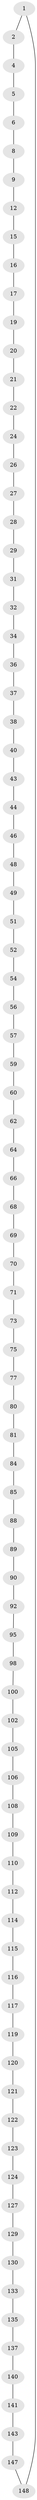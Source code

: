 // original degree distribution, {2: 1.0}
// Generated by graph-tools (version 1.1) at 2025/20/03/04/25 18:20:09]
// undirected, 88 vertices, 88 edges
graph export_dot {
graph [start="1"]
  node [color=gray90,style=filled];
  1;
  2 [super="+3"];
  4;
  5;
  6 [super="+7"];
  8;
  9 [super="+10"];
  12 [super="+13"];
  15;
  16;
  17 [super="+18"];
  19;
  20;
  21;
  22 [super="+23"];
  24 [super="+25"];
  26;
  27;
  28;
  29 [super="+30"];
  31;
  32 [super="+33"];
  34 [super="+35"];
  36;
  37;
  38 [super="+39"];
  40 [super="+41"];
  43;
  44 [super="+45"];
  46 [super="+47"];
  48;
  49 [super="+50"];
  51;
  52 [super="+53"];
  54 [super="+55"];
  56;
  57 [super="+58"];
  59;
  60 [super="+61"];
  62 [super="+63"];
  64 [super="+65"];
  66 [super="+67"];
  68;
  69;
  70;
  71 [super="+72"];
  73 [super="+74"];
  75 [super="+76"];
  77 [super="+78"];
  80;
  81 [super="+82"];
  84;
  85 [super="+86"];
  88;
  89;
  90 [super="+91"];
  92 [super="+93"];
  95 [super="+96"];
  98 [super="+99"];
  100 [super="+101"];
  102 [super="+103"];
  105;
  106 [super="+107"];
  108;
  109;
  110 [super="+111"];
  112 [super="+113"];
  114;
  115;
  116;
  117 [super="+118"];
  119;
  120;
  121;
  122;
  123;
  124 [super="+125"];
  127 [super="+128"];
  129;
  130 [super="+131"];
  133 [super="+134"];
  135 [super="+136"];
  137 [super="+138"];
  140;
  141 [super="+142"];
  143 [super="+144"];
  147;
  148;
  1 -- 2;
  1 -- 148;
  2 -- 4;
  4 -- 5;
  5 -- 6;
  6 -- 8;
  8 -- 9;
  9 -- 12;
  12 -- 15;
  15 -- 16;
  16 -- 17;
  17 -- 19;
  19 -- 20;
  20 -- 21;
  21 -- 22;
  22 -- 24;
  24 -- 26;
  26 -- 27;
  27 -- 28;
  28 -- 29;
  29 -- 31;
  31 -- 32;
  32 -- 34;
  34 -- 36;
  36 -- 37;
  37 -- 38;
  38 -- 40;
  40 -- 43;
  43 -- 44;
  44 -- 46;
  46 -- 48;
  48 -- 49;
  49 -- 51;
  51 -- 52;
  52 -- 54;
  54 -- 56;
  56 -- 57;
  57 -- 59;
  59 -- 60;
  60 -- 62;
  62 -- 64;
  64 -- 66;
  66 -- 68;
  68 -- 69;
  69 -- 70;
  70 -- 71;
  71 -- 73;
  73 -- 75;
  75 -- 77;
  77 -- 80;
  80 -- 81;
  81 -- 84;
  84 -- 85;
  85 -- 88;
  88 -- 89;
  89 -- 90;
  90 -- 92;
  92 -- 95;
  95 -- 98;
  98 -- 100;
  100 -- 102;
  102 -- 105;
  105 -- 106;
  106 -- 108;
  108 -- 109;
  109 -- 110;
  110 -- 112;
  112 -- 114;
  114 -- 115;
  115 -- 116;
  116 -- 117;
  117 -- 119;
  119 -- 120;
  120 -- 121;
  121 -- 122;
  122 -- 123;
  123 -- 124;
  124 -- 127;
  127 -- 129;
  129 -- 130;
  130 -- 133;
  133 -- 135;
  135 -- 137;
  137 -- 140;
  140 -- 141;
  141 -- 143;
  143 -- 147;
  147 -- 148;
}

